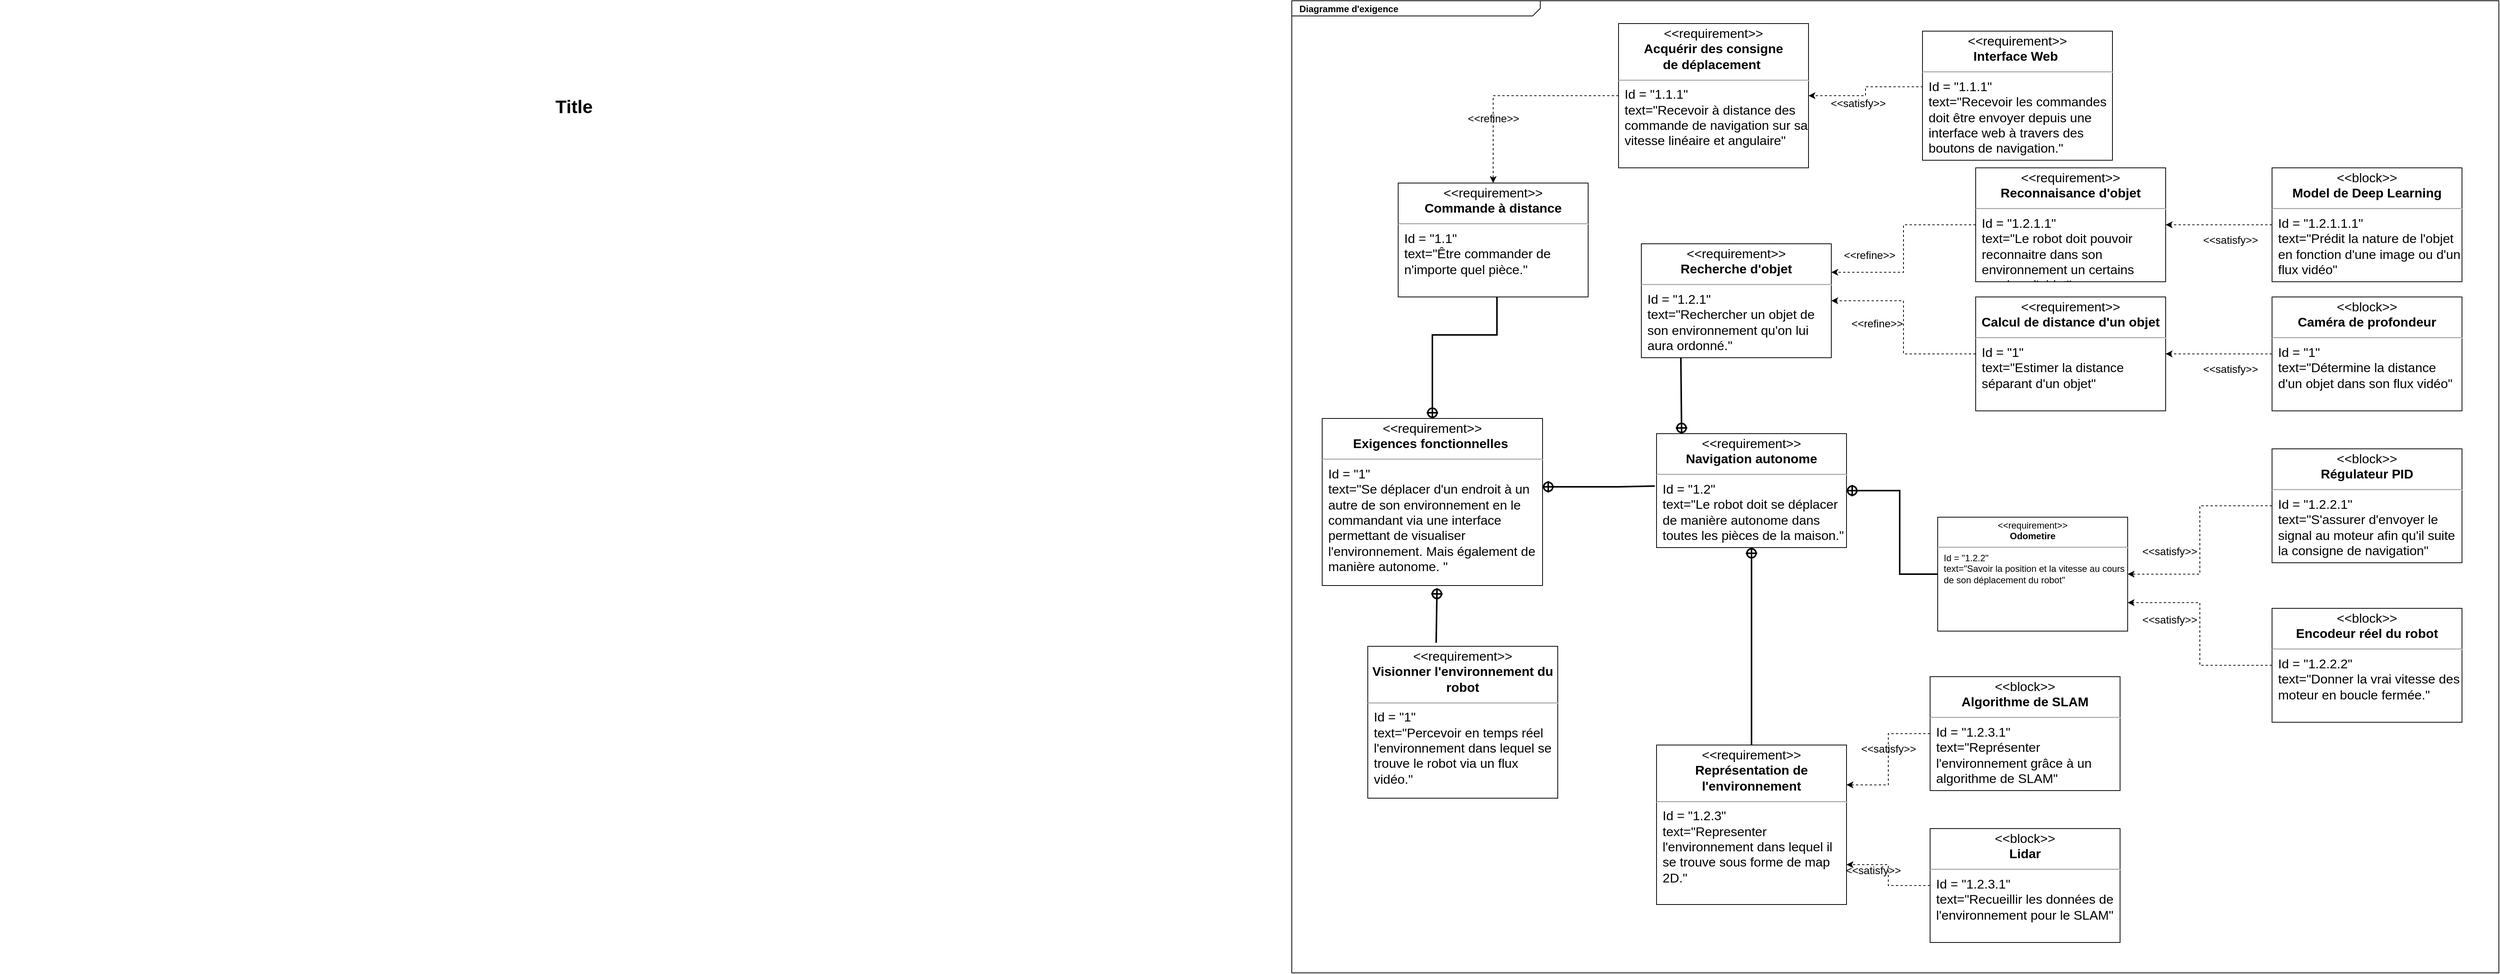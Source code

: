 <mxfile version="20.8.20" type="github">
  <diagram name="Page-1" id="929967ad-93f9-6ef4-fab6-5d389245f69c">
    <mxGraphModel dx="6319" dy="2419" grid="1" gridSize="10" guides="1" tooltips="1" connect="1" arrows="1" fold="1" page="1" pageScale="1.5" pageWidth="1169" pageHeight="826" background="none" math="0" shadow="0">
      <root>
        <mxCell id="0" style=";html=1;" />
        <mxCell id="1" style=";html=1;" parent="0" />
        <mxCell id="1672d66443f91eb5-1" value="&lt;p style=&quot;margin: 0px ; margin-top: 4px ; margin-left: 10px ; text-align: left&quot;&gt;&lt;b&gt;Diagramme d&#39;exigence&lt;/b&gt;&lt;/p&gt;" style="html=1;strokeWidth=1;shape=mxgraph.sysml.package;html=1;overflow=fill;whiteSpace=wrap;fillColor=none;gradientColor=none;fontSize=12;align=center;labelX=327.64;" parent="1" vertex="1">
          <mxGeometry x="-240" y="-30" width="1588.5" height="1280" as="geometry" />
        </mxCell>
        <mxCell id="1672d66443f91eb5-10" value="&lt;p style=&quot;margin: 4px 0px 0px; text-align: center; font-size: 17px;&quot;&gt;&amp;lt;&amp;lt;requirement&amp;gt;&amp;gt;&lt;br style=&quot;font-size: 17px;&quot;&gt;&lt;b style=&quot;font-size: 17px;&quot;&gt;Exigences&amp;nbsp;fonctionnelles&amp;nbsp;&lt;/b&gt;&lt;/p&gt;&lt;hr style=&quot;font-size: 17px;&quot;&gt;&lt;p style=&quot;margin: 0px 0px 0px 8px; text-align: left; font-size: 17px;&quot;&gt;Id = &quot;1&quot;&lt;/p&gt;&lt;p style=&quot;margin: 0px 0px 0px 8px; text-align: left; font-size: 17px;&quot;&gt;text=&quot;Se déplacer d&#39;un endroit à un autre de son environnement en le commandant via une interface permettant de visualiser l&#39;environnement. Mais également de manière autonome. &quot;&lt;/p&gt;" style="shape=rect;html=1;overflow=fill;whiteSpace=wrap;fontSize=17;" parent="1" vertex="1">
          <mxGeometry x="-200" y="520" width="290" height="220" as="geometry" />
        </mxCell>
        <mxCell id="1672d66443f91eb5-23" value="Title" style="text;strokeColor=none;fillColor=none;html=1;fontSize=24;fontStyle=1;verticalAlign=middle;align=center;" parent="1" vertex="1">
          <mxGeometry x="-1940" y="90" width="1510" height="40" as="geometry" />
        </mxCell>
        <mxCell id="SAN8TWHyJxuAeh6kJYFD-2" value="&lt;p style=&quot;margin: 4px 0px 0px; text-align: center; font-size: 17px;&quot;&gt;&amp;lt;&amp;lt;requirement&amp;gt;&amp;gt;&lt;br style=&quot;font-size: 17px;&quot;&gt;&lt;b style=&quot;font-size: 17px;&quot;&gt;Commande à distance&lt;/b&gt;&lt;/p&gt;&lt;hr style=&quot;font-size: 17px;&quot;&gt;&lt;p style=&quot;margin: 0px 0px 0px 8px; text-align: left; font-size: 17px;&quot;&gt;Id = &quot;1.1&quot;&lt;/p&gt;&lt;p style=&quot;margin: 0px 0px 0px 8px; text-align: left; font-size: 17px;&quot;&gt;text=&quot;Être commander de n&#39;importe quel pièce.&quot;&lt;/p&gt;" style="shape=rect;html=1;overflow=fill;whiteSpace=wrap;fontSize=17;" vertex="1" parent="1">
          <mxGeometry x="-100" y="210" width="250" height="150" as="geometry" />
        </mxCell>
        <mxCell id="SAN8TWHyJxuAeh6kJYFD-7" value="&lt;p style=&quot;margin: 4px 0px 0px; text-align: center; font-size: 17px;&quot;&gt;&amp;lt;&amp;lt;requirement&amp;gt;&amp;gt;&lt;br style=&quot;font-size: 17px;&quot;&gt;&lt;b style=&quot;font-size: 17px;&quot;&gt;Navigation autonome&lt;br style=&quot;font-size: 17px;&quot;&gt;&lt;/b&gt;&lt;/p&gt;&lt;hr style=&quot;font-size: 17px;&quot;&gt;&lt;p style=&quot;margin: 0px 0px 0px 8px; text-align: left; font-size: 17px;&quot;&gt;Id = &quot;1.2&quot;&lt;/p&gt;&lt;p style=&quot;margin: 0px 0px 0px 8px; text-align: left; font-size: 17px;&quot;&gt;text=&quot;Le robot doit se déplacer de manière autonome dans toutes les pièces de la maison.&quot;&lt;/p&gt;" style="shape=rect;html=1;overflow=fill;whiteSpace=wrap;fontSize=17;" vertex="1" parent="1">
          <mxGeometry x="240" y="540" width="250" height="150" as="geometry" />
        </mxCell>
        <mxCell id="SAN8TWHyJxuAeh6kJYFD-8" value="&lt;p style=&quot;margin: 4px 0px 0px; text-align: center; font-size: 17px;&quot;&gt;&amp;lt;&amp;lt;requirement&amp;gt;&amp;gt;&lt;br style=&quot;font-size: 17px;&quot;&gt;&lt;b style=&quot;font-size: 17px;&quot;&gt;Visionner&amp;nbsp;l&#39;environnement du robot&lt;/b&gt;&lt;/p&gt;&lt;hr style=&quot;font-size: 17px;&quot;&gt;&lt;p style=&quot;margin: 0px 0px 0px 8px; text-align: left; font-size: 17px;&quot;&gt;Id = &quot;1&quot;&lt;/p&gt;&lt;p style=&quot;margin: 0px 0px 0px 8px; text-align: left; font-size: 17px;&quot;&gt;text=&quot;Percevoir en temps réel l&#39;environnement dans lequel se trouve le robot via un flux vidéo.&quot;&lt;/p&gt;" style="shape=rect;html=1;overflow=fill;whiteSpace=wrap;fontSize=17;" vertex="1" parent="1">
          <mxGeometry x="-140" y="820" width="250" height="200" as="geometry" />
        </mxCell>
        <mxCell id="SAN8TWHyJxuAeh6kJYFD-34" style="edgeStyle=orthogonalEdgeStyle;rounded=0;orthogonalLoop=1;jettySize=auto;html=1;exitX=0;exitY=0.5;exitDx=0;exitDy=0;dashed=1;" edge="1" parent="1" source="SAN8TWHyJxuAeh6kJYFD-10" target="SAN8TWHyJxuAeh6kJYFD-2">
          <mxGeometry relative="1" as="geometry" />
        </mxCell>
        <mxCell id="SAN8TWHyJxuAeh6kJYFD-10" value="&lt;p style=&quot;margin: 4px 0px 0px; text-align: center; font-size: 17px;&quot;&gt;&amp;lt;&amp;lt;requirement&amp;gt;&amp;gt;&lt;br style=&quot;font-size: 17px;&quot;&gt;&lt;b style=&quot;font-size: 17px;&quot;&gt;Acquérir des consigne de&amp;nbsp;déplacement&amp;nbsp;&lt;/b&gt;&lt;/p&gt;&lt;hr style=&quot;font-size: 17px;&quot;&gt;&lt;p style=&quot;margin: 0px 0px 0px 8px; text-align: left; font-size: 17px;&quot;&gt;Id = &quot;1.1.1&quot;&lt;/p&gt;&lt;p style=&quot;margin: 0px 0px 0px 8px; text-align: left; font-size: 17px;&quot;&gt;text=&quot;Recevoir à distance des commande de navigation sur sa vitesse linéaire et angulaire&quot;&lt;/p&gt;" style="shape=rect;html=1;overflow=fill;whiteSpace=wrap;fontSize=17;" vertex="1" parent="1">
          <mxGeometry x="190" width="250" height="190" as="geometry" />
        </mxCell>
        <mxCell id="SAN8TWHyJxuAeh6kJYFD-35" style="edgeStyle=orthogonalEdgeStyle;rounded=0;orthogonalLoop=1;jettySize=auto;html=1;exitX=0.003;exitY=0.431;exitDx=0;exitDy=0;dashed=1;exitPerimeter=0;" edge="1" parent="1" source="SAN8TWHyJxuAeh6kJYFD-11" target="SAN8TWHyJxuAeh6kJYFD-10">
          <mxGeometry relative="1" as="geometry" />
        </mxCell>
        <mxCell id="SAN8TWHyJxuAeh6kJYFD-11" value="&lt;p style=&quot;margin: 4px 0px 0px; text-align: center; font-size: 17px;&quot;&gt;&amp;lt;&amp;lt;requirement&amp;gt;&amp;gt;&lt;br style=&quot;font-size: 17px;&quot;&gt;&lt;b style=&quot;font-size: 17px;&quot;&gt;Interface Web&amp;nbsp;&lt;/b&gt;&lt;/p&gt;&lt;hr style=&quot;font-size: 17px;&quot;&gt;&lt;p style=&quot;margin: 0px 0px 0px 8px; text-align: left; font-size: 17px;&quot;&gt;Id = &quot;1.1.1&quot;&lt;/p&gt;&lt;p style=&quot;margin: 0px 0px 0px 8px; text-align: left; font-size: 17px;&quot;&gt;text=&quot;Recevoir les commandes doit être envoyer depuis une interface web à travers des boutons de navigation.&quot;&lt;/p&gt;" style="shape=rect;html=1;overflow=fill;whiteSpace=wrap;fontSize=17;" vertex="1" parent="1">
          <mxGeometry x="590" y="10" width="250" height="170" as="geometry" />
        </mxCell>
        <mxCell id="SAN8TWHyJxuAeh6kJYFD-12" value="&lt;p style=&quot;margin: 4px 0px 0px; text-align: center; font-size: 17px;&quot;&gt;&amp;lt;&amp;lt;requirement&amp;gt;&amp;gt;&lt;br style=&quot;font-size: 17px;&quot;&gt;&lt;b style=&quot;font-size: 17px;&quot;&gt;Recherche d&#39;objet&lt;br style=&quot;font-size: 17px;&quot;&gt;&lt;/b&gt;&lt;/p&gt;&lt;hr style=&quot;font-size: 17px;&quot;&gt;&lt;p style=&quot;margin: 0px 0px 0px 8px; text-align: left; font-size: 17px;&quot;&gt;Id = &quot;1.2.1&quot;&lt;/p&gt;&lt;p style=&quot;margin: 0px 0px 0px 8px; text-align: left; font-size: 17px;&quot;&gt;text=&quot;Rechercher un objet de son environnement qu&#39;on lui aura ordonné.&quot;&lt;/p&gt;" style="shape=rect;html=1;overflow=fill;whiteSpace=wrap;fontSize=17;" vertex="1" parent="1">
          <mxGeometry x="220" y="290" width="250" height="150" as="geometry" />
        </mxCell>
        <mxCell id="SAN8TWHyJxuAeh6kJYFD-13" value="&lt;p style=&quot;margin: 4px 0px 0px; text-align: center; font-size: 17px;&quot;&gt;&amp;lt;&amp;lt;requirement&amp;gt;&amp;gt;&lt;br style=&quot;font-size: 17px;&quot;&gt;&lt;b style=&quot;font-size: 17px;&quot;&gt;Représentation de l&#39;environnement&lt;br style=&quot;font-size: 17px;&quot;&gt;&lt;/b&gt;&lt;/p&gt;&lt;hr style=&quot;font-size: 17px;&quot;&gt;&lt;p style=&quot;margin: 0px 0px 0px 8px; text-align: left; font-size: 17px;&quot;&gt;Id = &quot;1.2.3&quot;&lt;/p&gt;&lt;p style=&quot;margin: 0px 0px 0px 8px; text-align: left; font-size: 17px;&quot;&gt;text=&quot;Representer l&#39;environnement dans lequel il se trouve sous forme de map 2D.&quot;&lt;/p&gt;" style="shape=rect;html=1;overflow=fill;whiteSpace=wrap;fontSize=17;" vertex="1" parent="1">
          <mxGeometry x="240" y="950" width="250" height="210" as="geometry" />
        </mxCell>
        <mxCell id="SAN8TWHyJxuAeh6kJYFD-32" style="edgeStyle=orthogonalEdgeStyle;rounded=0;orthogonalLoop=1;jettySize=auto;html=1;exitX=0;exitY=0.5;exitDx=0;exitDy=0;entryX=1;entryY=0.25;entryDx=0;entryDy=0;dashed=1;" edge="1" parent="1" source="SAN8TWHyJxuAeh6kJYFD-14" target="SAN8TWHyJxuAeh6kJYFD-12">
          <mxGeometry relative="1" as="geometry" />
        </mxCell>
        <mxCell id="SAN8TWHyJxuAeh6kJYFD-14" value="&lt;p style=&quot;margin: 4px 0px 0px; text-align: center; font-size: 17px;&quot;&gt;&amp;lt;&amp;lt;requirement&amp;gt;&amp;gt;&lt;br style=&quot;font-size: 17px;&quot;&gt;&lt;b style=&quot;border-color: var(--border-color); font-size: 17px;&quot;&gt;Reconnaisance d&#39;objet&lt;/b&gt;&lt;b style=&quot;font-size: 17px;&quot;&gt;&lt;br style=&quot;font-size: 17px;&quot;&gt;&lt;/b&gt;&lt;/p&gt;&lt;hr style=&quot;font-size: 17px;&quot;&gt;&lt;p style=&quot;margin: 0px 0px 0px 8px; text-align: left; font-size: 17px;&quot;&gt;Id = &quot;1.2.1.1&quot;&lt;/p&gt;&lt;p style=&quot;margin: 0px 0px 0px 8px; text-align: left; font-size: 17px;&quot;&gt;text=&quot;Le robot doit pouvoir reconnaitre dans son environnement un certains nombre d&#39;objet&quot;&lt;/p&gt;" style="shape=rect;html=1;overflow=fill;whiteSpace=wrap;fontSize=17;" vertex="1" parent="1">
          <mxGeometry x="660" y="190" width="250" height="150" as="geometry" />
        </mxCell>
        <mxCell id="SAN8TWHyJxuAeh6kJYFD-33" style="edgeStyle=orthogonalEdgeStyle;rounded=0;orthogonalLoop=1;jettySize=auto;html=1;exitX=0;exitY=0.5;exitDx=0;exitDy=0;dashed=1;" edge="1" parent="1" source="SAN8TWHyJxuAeh6kJYFD-15" target="SAN8TWHyJxuAeh6kJYFD-12">
          <mxGeometry relative="1" as="geometry" />
        </mxCell>
        <mxCell id="SAN8TWHyJxuAeh6kJYFD-15" value="&lt;p style=&quot;margin: 4px 0px 0px; text-align: center; font-size: 17px;&quot;&gt;&amp;lt;&amp;lt;requirement&amp;gt;&amp;gt;&lt;br style=&quot;font-size: 17px;&quot;&gt;&lt;b style=&quot;font-size: 17px;&quot;&gt;Calcul de distance d&#39;un objet&lt;br style=&quot;font-size: 17px;&quot;&gt;&lt;/b&gt;&lt;/p&gt;&lt;hr style=&quot;font-size: 17px;&quot;&gt;&lt;p style=&quot;margin: 0px 0px 0px 8px; text-align: left; font-size: 17px;&quot;&gt;Id = &quot;1&quot;&lt;/p&gt;&lt;p style=&quot;margin: 0px 0px 0px 8px; text-align: left; font-size: 17px;&quot;&gt;text=&quot;Estimer la distance séparant d&#39;un objet&quot;&lt;/p&gt;" style="shape=rect;html=1;overflow=fill;whiteSpace=wrap;fontSize=17;" vertex="1" parent="1">
          <mxGeometry x="660" y="360" width="250" height="150" as="geometry" />
        </mxCell>
        <mxCell id="SAN8TWHyJxuAeh6kJYFD-16" value="&lt;p style=&quot;margin: 0px ; margin-top: 4px ; text-align: center&quot;&gt;&amp;lt;&amp;lt;requirement&amp;gt;&amp;gt;&lt;br&gt;&lt;b&gt;Odometire&lt;br&gt;&lt;/b&gt;&lt;/p&gt;&lt;hr&gt;&lt;p style=&quot;margin: 0px ; margin-left: 8px ; text-align: left&quot;&gt;Id = &quot;1.2.2&quot;&lt;/p&gt;&lt;p style=&quot;margin: 0px ; margin-left: 8px ; text-align: left&quot;&gt;text=&quot;Savoir la position et la vitesse au cours de son déplacement du robot&quot;&lt;/p&gt;" style="shape=rect;html=1;overflow=fill;whiteSpace=wrap;" vertex="1" parent="1">
          <mxGeometry x="610" y="650" width="250" height="150" as="geometry" />
        </mxCell>
        <mxCell id="SAN8TWHyJxuAeh6kJYFD-39" style="edgeStyle=orthogonalEdgeStyle;rounded=0;orthogonalLoop=1;jettySize=auto;html=1;exitX=0;exitY=0.5;exitDx=0;exitDy=0;entryX=1;entryY=0.75;entryDx=0;entryDy=0;dashed=1;" edge="1" parent="1" source="SAN8TWHyJxuAeh6kJYFD-17" target="SAN8TWHyJxuAeh6kJYFD-16">
          <mxGeometry relative="1" as="geometry" />
        </mxCell>
        <mxCell id="SAN8TWHyJxuAeh6kJYFD-17" value="&lt;p style=&quot;margin: 4px 0px 0px; text-align: center; font-size: 17px;&quot;&gt;&amp;lt;&amp;lt;block&amp;gt;&amp;gt;&lt;br style=&quot;font-size: 17px;&quot;&gt;&lt;b style=&quot;font-size: 17px;&quot;&gt;Encodeur réel du robot&lt;br style=&quot;font-size: 17px;&quot;&gt;&lt;/b&gt;&lt;/p&gt;&lt;hr style=&quot;font-size: 17px;&quot;&gt;&lt;p style=&quot;margin: 0px 0px 0px 8px; text-align: left; font-size: 17px;&quot;&gt;Id = &quot;1.2.2.2&quot;&lt;/p&gt;&lt;p style=&quot;margin: 0px 0px 0px 8px; text-align: left; font-size: 17px;&quot;&gt;text=&quot;Donner la vrai vitesse des moteur en boucle fermée.&quot;&lt;/p&gt;" style="shape=rect;html=1;overflow=fill;whiteSpace=wrap;fontSize=17;" vertex="1" parent="1">
          <mxGeometry x="1050" y="770" width="250" height="150" as="geometry" />
        </mxCell>
        <mxCell id="SAN8TWHyJxuAeh6kJYFD-38" style="edgeStyle=orthogonalEdgeStyle;rounded=0;orthogonalLoop=1;jettySize=auto;html=1;exitX=0;exitY=0.5;exitDx=0;exitDy=0;entryX=1;entryY=0.5;entryDx=0;entryDy=0;dashed=1;" edge="1" parent="1" source="SAN8TWHyJxuAeh6kJYFD-18" target="SAN8TWHyJxuAeh6kJYFD-16">
          <mxGeometry relative="1" as="geometry" />
        </mxCell>
        <mxCell id="SAN8TWHyJxuAeh6kJYFD-18" value="&lt;p style=&quot;margin: 4px 0px 0px; text-align: center; font-size: 17px;&quot;&gt;&amp;lt;&amp;lt;block&amp;gt;&amp;gt;&lt;br style=&quot;font-size: 17px;&quot;&gt;&lt;b style=&quot;font-size: 17px;&quot;&gt;Régulateur PID&lt;/b&gt;&lt;/p&gt;&lt;hr style=&quot;font-size: 17px;&quot;&gt;&lt;p style=&quot;margin: 0px 0px 0px 8px; text-align: left; font-size: 17px;&quot;&gt;Id = &quot;1.2.2.1&quot;&lt;/p&gt;&lt;p style=&quot;margin: 0px 0px 0px 8px; text-align: left; font-size: 17px;&quot;&gt;text=&quot;S&#39;assurer d&#39;envoyer le signal au moteur afin qu&#39;il suite la consigne de navigation&quot;&lt;/p&gt;" style="shape=rect;html=1;overflow=fill;whiteSpace=wrap;fontSize=17;" vertex="1" parent="1">
          <mxGeometry x="1050" y="560" width="250" height="150" as="geometry" />
        </mxCell>
        <mxCell id="SAN8TWHyJxuAeh6kJYFD-41" style="edgeStyle=orthogonalEdgeStyle;rounded=0;orthogonalLoop=1;jettySize=auto;html=1;exitX=0;exitY=0.5;exitDx=0;exitDy=0;entryX=1;entryY=0.25;entryDx=0;entryDy=0;dashed=1;" edge="1" parent="1" source="SAN8TWHyJxuAeh6kJYFD-20" target="SAN8TWHyJxuAeh6kJYFD-13">
          <mxGeometry relative="1" as="geometry" />
        </mxCell>
        <mxCell id="SAN8TWHyJxuAeh6kJYFD-20" value="&lt;p style=&quot;margin: 4px 0px 0px; text-align: center; font-size: 17px;&quot;&gt;&amp;lt;&amp;lt;block&amp;gt;&amp;gt;&lt;br style=&quot;font-size: 17px;&quot;&gt;&lt;b style=&quot;font-size: 17px;&quot;&gt;Algorithme de SLAM&lt;br style=&quot;font-size: 17px;&quot;&gt;&lt;/b&gt;&lt;/p&gt;&lt;hr style=&quot;font-size: 17px;&quot;&gt;&lt;p style=&quot;margin: 0px 0px 0px 8px; text-align: left; font-size: 17px;&quot;&gt;Id = &quot;1.2.3.1&quot;&lt;/p&gt;&lt;p style=&quot;margin: 0px 0px 0px 8px; text-align: left; font-size: 17px;&quot;&gt;text=&quot;Représenter l&#39;environnement grâce à un algorithme de SLAM&quot;&lt;/p&gt;" style="shape=rect;html=1;overflow=fill;whiteSpace=wrap;fontSize=17;" vertex="1" parent="1">
          <mxGeometry x="600" y="860" width="250" height="150" as="geometry" />
        </mxCell>
        <mxCell id="SAN8TWHyJxuAeh6kJYFD-40" style="edgeStyle=orthogonalEdgeStyle;rounded=0;orthogonalLoop=1;jettySize=auto;html=1;exitX=0;exitY=0.5;exitDx=0;exitDy=0;entryX=1;entryY=0.75;entryDx=0;entryDy=0;dashed=1;" edge="1" parent="1" source="SAN8TWHyJxuAeh6kJYFD-21" target="SAN8TWHyJxuAeh6kJYFD-13">
          <mxGeometry relative="1" as="geometry" />
        </mxCell>
        <mxCell id="SAN8TWHyJxuAeh6kJYFD-21" value="&lt;p style=&quot;margin: 4px 0px 0px; text-align: center; font-size: 17px;&quot;&gt;&amp;lt;&amp;lt;block&amp;gt;&amp;gt;&lt;br style=&quot;font-size: 17px;&quot;&gt;&lt;b style=&quot;font-size: 17px;&quot;&gt;Lidar&lt;br style=&quot;font-size: 17px;&quot;&gt;&lt;/b&gt;&lt;/p&gt;&lt;hr style=&quot;font-size: 17px;&quot;&gt;&lt;p style=&quot;margin: 0px 0px 0px 8px; text-align: left; font-size: 17px;&quot;&gt;Id = &quot;1.2.3.1&quot;&lt;/p&gt;&lt;p style=&quot;margin: 0px 0px 0px 8px; text-align: left; font-size: 17px;&quot;&gt;text=&quot;Recueillir les données de l&#39;environnement pour le SLAM&quot;&lt;/p&gt;" style="shape=rect;html=1;overflow=fill;whiteSpace=wrap;fontSize=17;" vertex="1" parent="1">
          <mxGeometry x="600" y="1060" width="250" height="150" as="geometry" />
        </mxCell>
        <mxCell id="SAN8TWHyJxuAeh6kJYFD-36" style="edgeStyle=orthogonalEdgeStyle;rounded=0;orthogonalLoop=1;jettySize=auto;html=1;exitX=0;exitY=0.5;exitDx=0;exitDy=0;entryX=1;entryY=0.5;entryDx=0;entryDy=0;dashed=1;" edge="1" parent="1" source="SAN8TWHyJxuAeh6kJYFD-23" target="SAN8TWHyJxuAeh6kJYFD-14">
          <mxGeometry relative="1" as="geometry" />
        </mxCell>
        <mxCell id="SAN8TWHyJxuAeh6kJYFD-23" value="&lt;p style=&quot;margin: 4px 0px 0px; text-align: center; font-size: 17px;&quot;&gt;&amp;lt;&amp;lt;block&amp;gt;&amp;gt;&lt;br style=&quot;font-size: 17px;&quot;&gt;&lt;b style=&quot;font-size: 17px;&quot;&gt;Model de Deep Learning&lt;/b&gt;&lt;/p&gt;&lt;hr style=&quot;font-size: 17px;&quot;&gt;&lt;p style=&quot;margin: 0px 0px 0px 8px; text-align: left; font-size: 17px;&quot;&gt;Id = &quot;1.2.1.1.1&quot;&lt;/p&gt;&lt;p style=&quot;margin: 0px 0px 0px 8px; text-align: left; font-size: 17px;&quot;&gt;text=&quot;Prédit la nature de l&#39;objet en fonction d&#39;une image ou d&#39;un flux vidéo&quot;&lt;/p&gt;" style="shape=rect;html=1;overflow=fill;whiteSpace=wrap;fontSize=17;" vertex="1" parent="1">
          <mxGeometry x="1050" y="190" width="250" height="150" as="geometry" />
        </mxCell>
        <mxCell id="SAN8TWHyJxuAeh6kJYFD-37" style="edgeStyle=orthogonalEdgeStyle;rounded=0;orthogonalLoop=1;jettySize=auto;html=1;exitX=0;exitY=0.5;exitDx=0;exitDy=0;entryX=1;entryY=0.5;entryDx=0;entryDy=0;dashed=1;" edge="1" parent="1" source="SAN8TWHyJxuAeh6kJYFD-24" target="SAN8TWHyJxuAeh6kJYFD-15">
          <mxGeometry relative="1" as="geometry" />
        </mxCell>
        <mxCell id="SAN8TWHyJxuAeh6kJYFD-24" value="&lt;p style=&quot;margin: 4px 0px 0px; text-align: center; font-size: 17px;&quot;&gt;&amp;lt;&amp;lt;block&amp;gt;&amp;gt;&lt;br style=&quot;font-size: 17px;&quot;&gt;&lt;b style=&quot;border-color: var(--border-color); font-size: 17px;&quot;&gt;Caméra de profondeur&lt;/b&gt;&lt;b style=&quot;font-size: 17px;&quot;&gt;&lt;br style=&quot;font-size: 17px;&quot;&gt;&lt;/b&gt;&lt;/p&gt;&lt;hr style=&quot;font-size: 17px;&quot;&gt;&lt;p style=&quot;margin: 0px 0px 0px 8px; text-align: left; font-size: 17px;&quot;&gt;Id = &quot;1&quot;&lt;/p&gt;&lt;p style=&quot;margin: 0px 0px 0px 8px; text-align: left; font-size: 17px;&quot;&gt;text=&quot;Détermine la distance d&#39;un objet dans son flux vidéo&quot;&lt;/p&gt;" style="shape=rect;html=1;overflow=fill;whiteSpace=wrap;fontSize=17;" vertex="1" parent="1">
          <mxGeometry x="1050" y="360" width="250" height="150" as="geometry" />
        </mxCell>
        <mxCell id="SAN8TWHyJxuAeh6kJYFD-42" value="" style="edgeStyle=none;html=1;startArrow=sysMLPackCont;startSize=12;endArrow=none;rounded=0;exitX=0.5;exitY=1;exitDx=0;exitDy=0;strokeWidth=2;entryX=0.5;entryY=0;entryDx=0;entryDy=0;" edge="1" parent="1" source="SAN8TWHyJxuAeh6kJYFD-7" target="SAN8TWHyJxuAeh6kJYFD-13">
          <mxGeometry width="160" relative="1" as="geometry">
            <mxPoint x="580" y="510" as="sourcePoint" />
            <mxPoint x="365" y="1030" as="targetPoint" />
          </mxGeometry>
        </mxCell>
        <mxCell id="SAN8TWHyJxuAeh6kJYFD-43" value="" style="edgeStyle=none;html=1;startArrow=sysMLPackCont;startSize=12;endArrow=none;rounded=0;exitX=0.132;exitY=0;exitDx=0;exitDy=0;strokeWidth=2;exitPerimeter=0;entryX=0.208;entryY=1.003;entryDx=0;entryDy=0;entryPerimeter=0;" edge="1" parent="1" source="SAN8TWHyJxuAeh6kJYFD-7" target="SAN8TWHyJxuAeh6kJYFD-12">
          <mxGeometry width="160" relative="1" as="geometry">
            <mxPoint x="500" y="490" as="sourcePoint" />
            <mxPoint x="270" y="440" as="targetPoint" />
          </mxGeometry>
        </mxCell>
        <mxCell id="SAN8TWHyJxuAeh6kJYFD-44" value="" style="edgeStyle=none;html=1;startArrow=sysMLPackCont;startSize=12;endArrow=none;rounded=0;exitX=0.5;exitY=0;exitDx=0;exitDy=0;strokeWidth=2;endSize=6;jumpSize=6;arcSize=42;strokeColor=default;" edge="1" parent="1" source="1672d66443f91eb5-10">
          <mxGeometry width="160" relative="1" as="geometry">
            <mxPoint x="400" y="540" as="sourcePoint" />
            <mxPoint x="30" y="360" as="targetPoint" />
            <Array as="points">
              <mxPoint x="-55" y="410" />
              <mxPoint x="30" y="410" />
            </Array>
          </mxGeometry>
        </mxCell>
        <mxCell id="SAN8TWHyJxuAeh6kJYFD-49" value="" style="edgeStyle=none;html=1;startArrow=sysMLPackCont;startSize=12;endArrow=none;rounded=0;exitX=0.5;exitY=0;exitDx=0;exitDy=0;strokeWidth=2;endSize=6;jumpSize=6;arcSize=42;strokeColor=default;entryX=-0.009;entryY=0.46;entryDx=0;entryDy=0;entryPerimeter=0;" edge="1" parent="1" target="SAN8TWHyJxuAeh6kJYFD-7">
          <mxGeometry width="160" relative="1" as="geometry">
            <mxPoint x="90" y="610" as="sourcePoint" />
            <mxPoint x="175" y="450" as="targetPoint" />
            <Array as="points">
              <mxPoint x="190" y="610" />
            </Array>
          </mxGeometry>
        </mxCell>
        <mxCell id="SAN8TWHyJxuAeh6kJYFD-50" value="" style="edgeStyle=none;html=1;startArrow=sysMLPackCont;startSize=12;endArrow=none;rounded=0;exitX=0.521;exitY=1.016;exitDx=0;exitDy=0;strokeWidth=2;endSize=6;jumpSize=6;arcSize=42;strokeColor=default;exitPerimeter=0;entryX=0.36;entryY=-0.023;entryDx=0;entryDy=0;entryPerimeter=0;" edge="1" parent="1" source="1672d66443f91eb5-10" target="SAN8TWHyJxuAeh6kJYFD-8">
          <mxGeometry width="160" relative="1" as="geometry">
            <mxPoint x="-50" y="720" as="sourcePoint" />
            <mxPoint x="10" y="840" as="targetPoint" />
            <Array as="points" />
          </mxGeometry>
        </mxCell>
        <mxCell id="SAN8TWHyJxuAeh6kJYFD-51" value="" style="edgeStyle=none;html=1;startArrow=sysMLPackCont;startSize=12;endArrow=none;rounded=0;exitX=1;exitY=0.5;exitDx=0;exitDy=0;strokeWidth=2;endSize=6;jumpSize=6;arcSize=42;strokeColor=default;entryX=0;entryY=0.5;entryDx=0;entryDy=0;" edge="1" parent="1" source="SAN8TWHyJxuAeh6kJYFD-7" target="SAN8TWHyJxuAeh6kJYFD-16">
          <mxGeometry width="160" relative="1" as="geometry">
            <mxPoint x="512" y="651" as="sourcePoint" />
            <mxPoint x="660" y="650" as="targetPoint" />
            <Array as="points">
              <mxPoint x="560" y="615" />
              <mxPoint x="560" y="725" />
            </Array>
          </mxGeometry>
        </mxCell>
        <mxCell id="SAN8TWHyJxuAeh6kJYFD-52" value="&amp;lt;&amp;lt;refine&amp;gt;&amp;gt;" style="text;html=1;align=center;verticalAlign=middle;resizable=0;points=[];autosize=1;strokeColor=none;fillColor=none;fontSize=14;" vertex="1" parent="1">
          <mxGeometry x="-20" y="110" width="90" height="30" as="geometry" />
        </mxCell>
        <mxCell id="SAN8TWHyJxuAeh6kJYFD-53" value="&amp;lt;&amp;lt;refine&amp;gt;&amp;gt;" style="text;html=1;align=center;verticalAlign=middle;resizable=0;points=[];autosize=1;strokeColor=none;fillColor=none;fontSize=14;" vertex="1" parent="1">
          <mxGeometry x="485" y="380" width="90" height="30" as="geometry" />
        </mxCell>
        <mxCell id="SAN8TWHyJxuAeh6kJYFD-54" value="&amp;lt;&amp;lt;refine&amp;gt;&amp;gt;" style="text;html=1;align=center;verticalAlign=middle;resizable=0;points=[];autosize=1;strokeColor=none;fillColor=none;fontSize=14;" vertex="1" parent="1">
          <mxGeometry x="475" y="290" width="90" height="30" as="geometry" />
        </mxCell>
        <mxCell id="SAN8TWHyJxuAeh6kJYFD-55" value="&amp;lt;&amp;lt;satisfy&amp;gt;&amp;gt;" style="text;html=1;align=center;verticalAlign=middle;resizable=0;points=[];autosize=1;strokeColor=none;fillColor=none;fontSize=14;" vertex="1" parent="1">
          <mxGeometry x="455" y="90" width="100" height="30" as="geometry" />
        </mxCell>
        <mxCell id="SAN8TWHyJxuAeh6kJYFD-56" value="&amp;lt;&amp;lt;satisfy&amp;gt;&amp;gt;" style="text;html=1;align=center;verticalAlign=middle;resizable=0;points=[];autosize=1;strokeColor=none;fillColor=none;fontSize=14;" vertex="1" parent="1">
          <mxGeometry x="945" y="440" width="100" height="30" as="geometry" />
        </mxCell>
        <mxCell id="SAN8TWHyJxuAeh6kJYFD-57" value="&amp;lt;&amp;lt;satisfy&amp;gt;&amp;gt;" style="text;html=1;align=center;verticalAlign=middle;resizable=0;points=[];autosize=1;strokeColor=none;fillColor=none;fontSize=14;" vertex="1" parent="1">
          <mxGeometry x="865" y="680" width="100" height="30" as="geometry" />
        </mxCell>
        <mxCell id="SAN8TWHyJxuAeh6kJYFD-58" value="&amp;lt;&amp;lt;satisfy&amp;gt;&amp;gt;" style="text;html=1;align=center;verticalAlign=middle;resizable=0;points=[];autosize=1;strokeColor=none;fillColor=none;fontSize=14;" vertex="1" parent="1">
          <mxGeometry x="865" y="770" width="100" height="30" as="geometry" />
        </mxCell>
        <mxCell id="SAN8TWHyJxuAeh6kJYFD-59" value="&amp;lt;&amp;lt;satisfy&amp;gt;&amp;gt;" style="text;html=1;align=center;verticalAlign=middle;resizable=0;points=[];autosize=1;strokeColor=none;fillColor=none;fontSize=14;" vertex="1" parent="1">
          <mxGeometry x="945" y="270" width="100" height="30" as="geometry" />
        </mxCell>
        <mxCell id="SAN8TWHyJxuAeh6kJYFD-60" value="&amp;lt;&amp;lt;satisfy&amp;gt;&amp;gt;" style="text;html=1;align=center;verticalAlign=middle;resizable=0;points=[];autosize=1;strokeColor=none;fillColor=none;fontSize=14;" vertex="1" parent="1">
          <mxGeometry x="495" y="940" width="100" height="30" as="geometry" />
        </mxCell>
        <mxCell id="SAN8TWHyJxuAeh6kJYFD-61" value="&amp;lt;&amp;lt;satisfy&amp;gt;&amp;gt;" style="text;html=1;align=center;verticalAlign=middle;resizable=0;points=[];autosize=1;strokeColor=none;fillColor=none;fontSize=14;" vertex="1" parent="1">
          <mxGeometry x="475" y="1100" width="100" height="30" as="geometry" />
        </mxCell>
      </root>
    </mxGraphModel>
  </diagram>
</mxfile>
